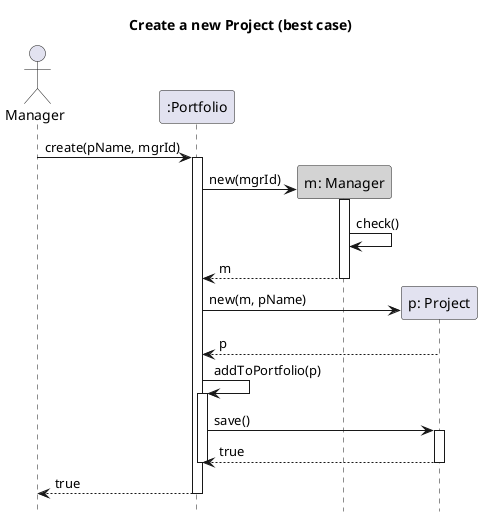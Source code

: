 @startuml

hide footbox
title Create a new Project (best case)


actor Manager as M
participant ":Portfolio" as P

M -> P: create(pName, mgrId)
activate P

create "m: Manager" as Mgr #D3D3D3
P -> Mgr: new(mgrId)
activate Mgr
Mgr -> Mgr: check()
Mgr --> P: m
deactivate Mgr

create "p: Project" as Proj
P -> Proj: new(m, pName)
Proj --> P: p

P -> P: addToPortfolio(p)
activate P
P -> Proj: save()
activate Proj
Proj --> P: true
deactivate Proj
deactivate P
P --> M: true
deactivate P

@enduml
